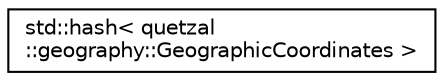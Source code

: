 digraph "Graphical Class Hierarchy"
{
 // LATEX_PDF_SIZE
  edge [fontname="Helvetica",fontsize="10",labelfontname="Helvetica",labelfontsize="10"];
  node [fontname="Helvetica",fontsize="10",shape=record];
  rankdir="LR";
  Node0 [label="std::hash\< quetzal\l::geography::GeographicCoordinates \>",height=0.2,width=0.4,color="black", fillcolor="white", style="filled",URL="$structstd_1_1hash_3_01quetzal_1_1geography_1_1_geographic_coordinates_01_4.html",tooltip=" "];
}
